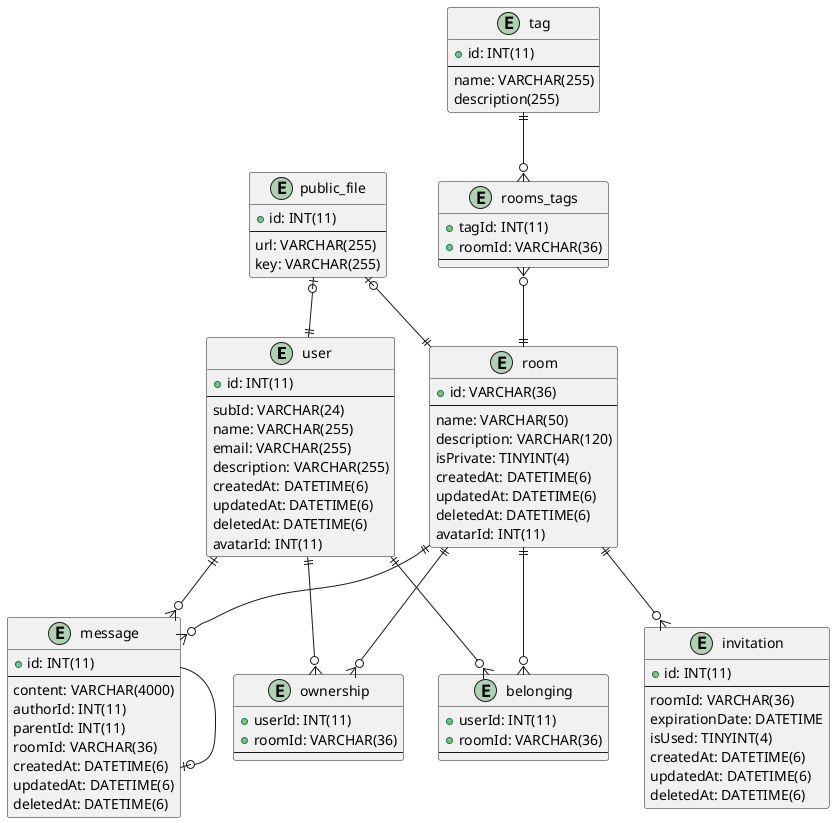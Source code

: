 @startuml er
entity "user" {
  +id: INT(11)
  --
  subId: VARCHAR(24)
  name: VARCHAR(255)
  email: VARCHAR(255)
  description: VARCHAR(255)
  createdAt: DATETIME(6)
  updatedAt: DATETIME(6)
  deletedAt: DATETIME(6)
  avatarId: INT(11)
}

entity "message" {
  +id: INT(11)
  --
  content: VARCHAR(4000)
  authorId: INT(11)
  parentId: INT(11)
  roomId: VARCHAR(36)
  createdAt: DATETIME(6)
  updatedAt: DATETIME(6)
  deletedAt: DATETIME(6)
}

entity "room" {
  +id: VARCHAR(36)
  --
  name: VARCHAR(50)
  description: VARCHAR(120)
  isPrivate: TINYINT(4)
  createdAt: DATETIME(6)
  updatedAt: DATETIME(6)
  deletedAt: DATETIME(6)
  avatarId: INT(11)
}

entity "ownership" {
  +userId: INT(11)
  +roomId: VARCHAR(36)
  --
}

entity "belonging" {
  +userId: INT(11)
  +roomId: VARCHAR(36)
  --
}

entity "public_file" {
  +id: INT(11)
  --
  url: VARCHAR(255)
  key: VARCHAR(255)
}

entity "tag" {
  +id: INT(11)
  --
  name: VARCHAR(255)
  description(255)
}

entity "rooms_tags" {
  +tagId: INT(11)
  +roomId: VARCHAR(36)
  --
}

entity "invitation" {
  +id: INT(11)
  --
  roomId: VARCHAR(36)
  expirationDate: DATETIME
  isUsed: TINYINT(4)
  createdAt: DATETIME(6)
  updatedAt: DATETIME(6)
  deletedAt: DATETIME(6)
}

user ||-u-o| public_file
user ||--o{ ownership
room ||--o{ ownership
user ||--o{ belonging
room ||--o{ belonging
user ||--o{ message
message --o| message
room ||--o{ message
room ||-u-o| public_file
tag ||--o{ rooms_tags
room ||-u-o{ rooms_tags
room ||--o{ invitation

@enduml
